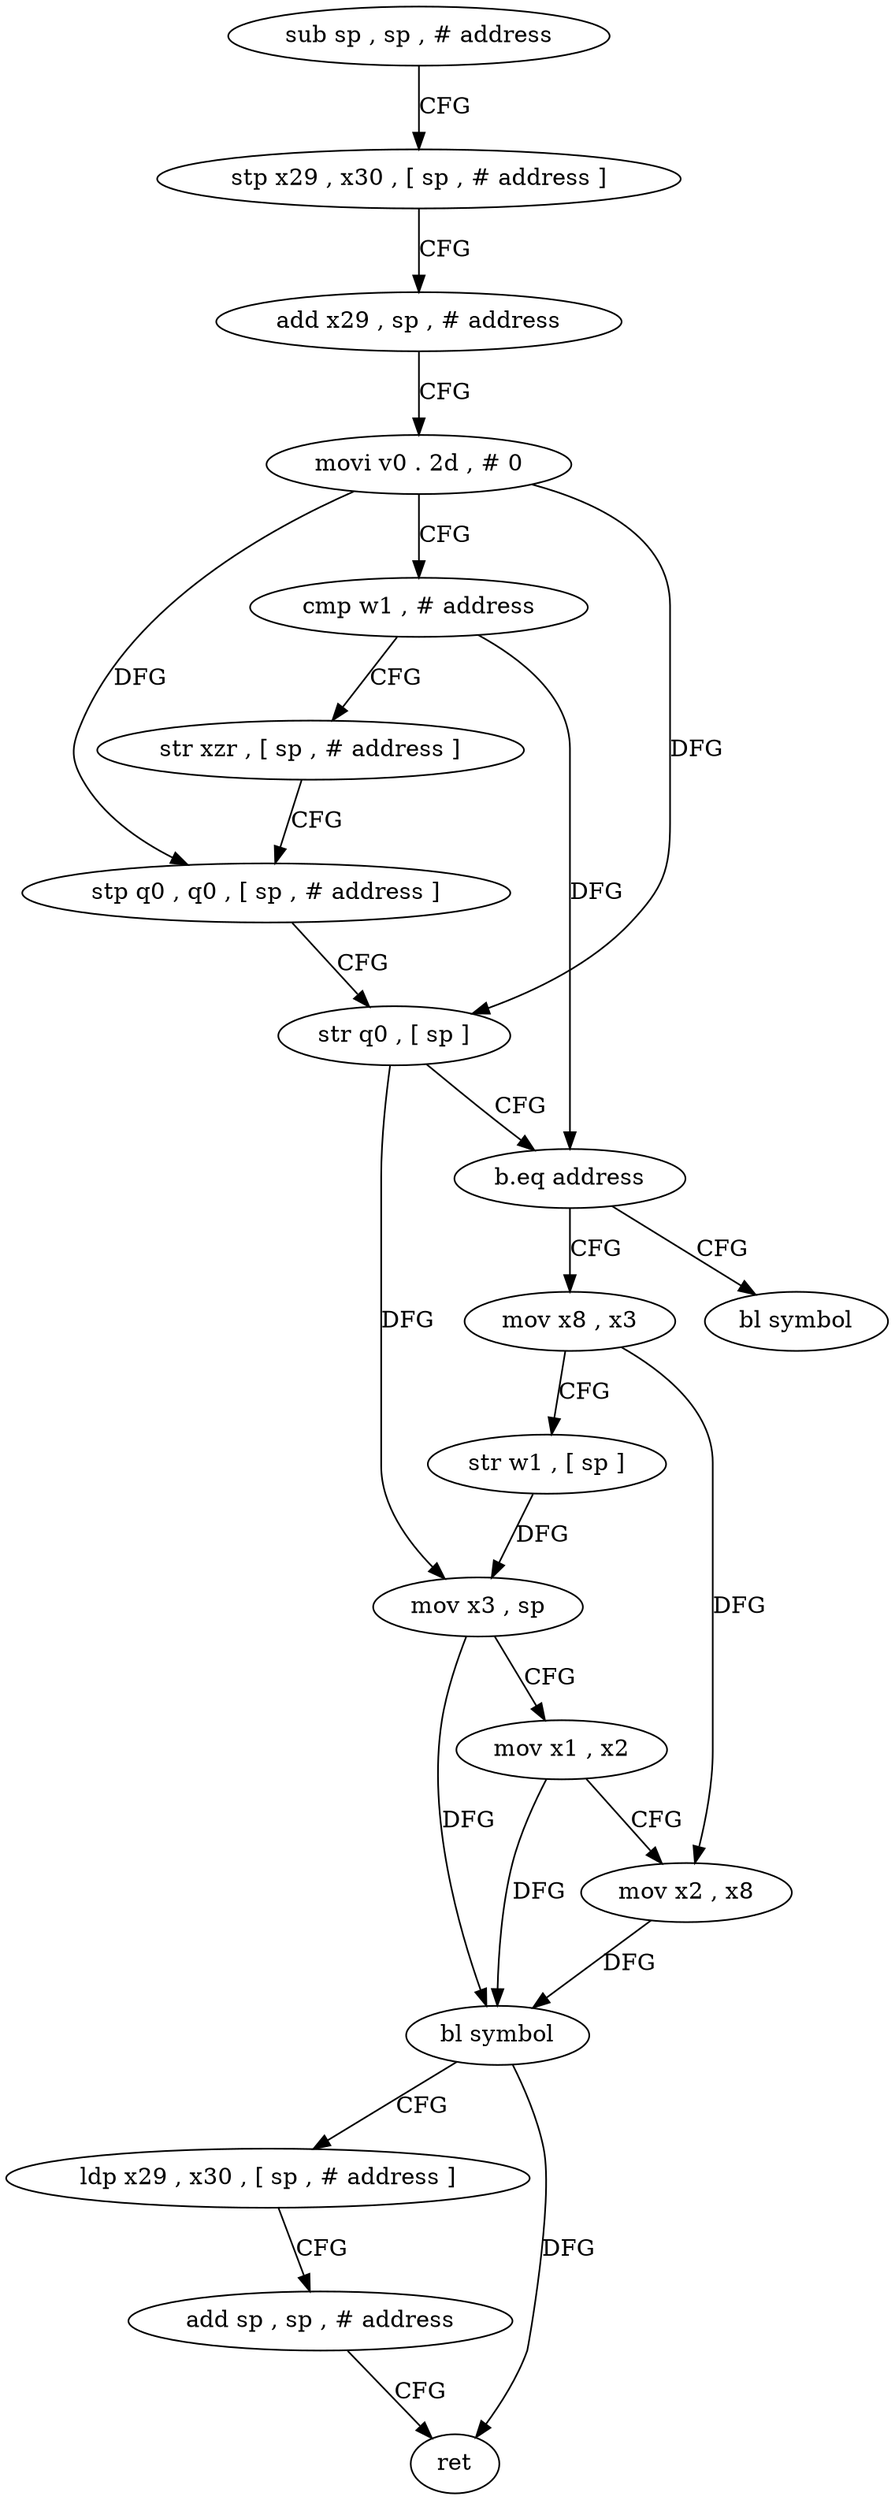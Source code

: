 digraph "func" {
"4211708" [label = "sub sp , sp , # address" ]
"4211712" [label = "stp x29 , x30 , [ sp , # address ]" ]
"4211716" [label = "add x29 , sp , # address" ]
"4211720" [label = "movi v0 . 2d , # 0" ]
"4211724" [label = "cmp w1 , # address" ]
"4211728" [label = "str xzr , [ sp , # address ]" ]
"4211732" [label = "stp q0 , q0 , [ sp , # address ]" ]
"4211736" [label = "str q0 , [ sp ]" ]
"4211740" [label = "b.eq address" ]
"4211780" [label = "bl symbol" ]
"4211744" [label = "mov x8 , x3" ]
"4211748" [label = "str w1 , [ sp ]" ]
"4211752" [label = "mov x3 , sp" ]
"4211756" [label = "mov x1 , x2" ]
"4211760" [label = "mov x2 , x8" ]
"4211764" [label = "bl symbol" ]
"4211768" [label = "ldp x29 , x30 , [ sp , # address ]" ]
"4211772" [label = "add sp , sp , # address" ]
"4211776" [label = "ret" ]
"4211708" -> "4211712" [ label = "CFG" ]
"4211712" -> "4211716" [ label = "CFG" ]
"4211716" -> "4211720" [ label = "CFG" ]
"4211720" -> "4211724" [ label = "CFG" ]
"4211720" -> "4211732" [ label = "DFG" ]
"4211720" -> "4211736" [ label = "DFG" ]
"4211724" -> "4211728" [ label = "CFG" ]
"4211724" -> "4211740" [ label = "DFG" ]
"4211728" -> "4211732" [ label = "CFG" ]
"4211732" -> "4211736" [ label = "CFG" ]
"4211736" -> "4211740" [ label = "CFG" ]
"4211736" -> "4211752" [ label = "DFG" ]
"4211740" -> "4211780" [ label = "CFG" ]
"4211740" -> "4211744" [ label = "CFG" ]
"4211744" -> "4211748" [ label = "CFG" ]
"4211744" -> "4211760" [ label = "DFG" ]
"4211748" -> "4211752" [ label = "DFG" ]
"4211752" -> "4211756" [ label = "CFG" ]
"4211752" -> "4211764" [ label = "DFG" ]
"4211756" -> "4211760" [ label = "CFG" ]
"4211756" -> "4211764" [ label = "DFG" ]
"4211760" -> "4211764" [ label = "DFG" ]
"4211764" -> "4211768" [ label = "CFG" ]
"4211764" -> "4211776" [ label = "DFG" ]
"4211768" -> "4211772" [ label = "CFG" ]
"4211772" -> "4211776" [ label = "CFG" ]
}
